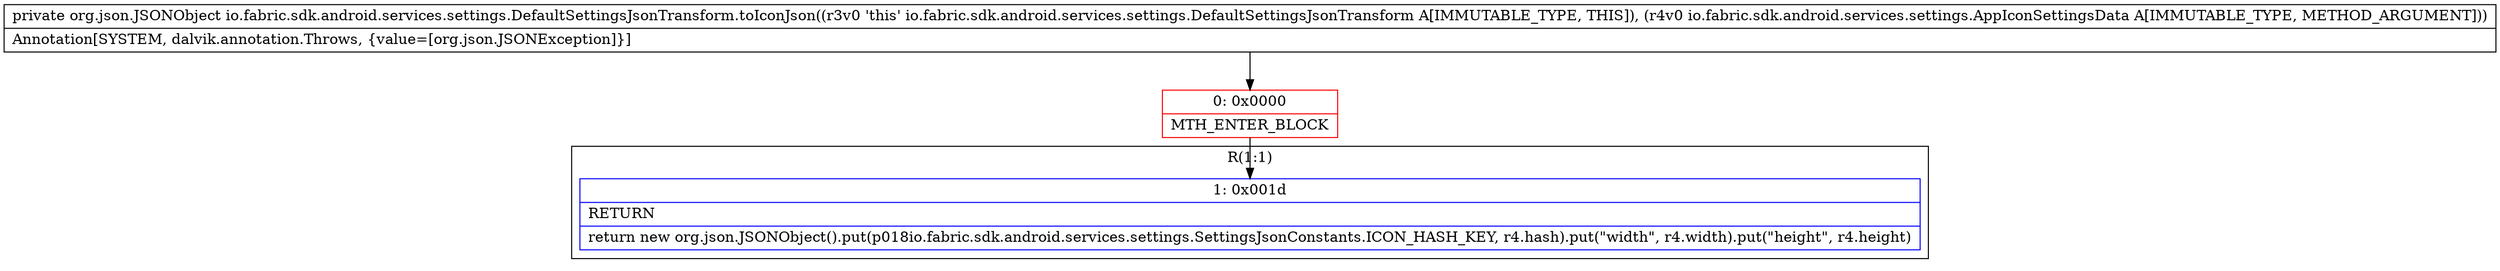 digraph "CFG forio.fabric.sdk.android.services.settings.DefaultSettingsJsonTransform.toIconJson(Lio\/fabric\/sdk\/android\/services\/settings\/AppIconSettingsData;)Lorg\/json\/JSONObject;" {
subgraph cluster_Region_1592244869 {
label = "R(1:1)";
node [shape=record,color=blue];
Node_1 [shape=record,label="{1\:\ 0x001d|RETURN\l|return new org.json.JSONObject().put(p018io.fabric.sdk.android.services.settings.SettingsJsonConstants.ICON_HASH_KEY, r4.hash).put(\"width\", r4.width).put(\"height\", r4.height)\l}"];
}
Node_0 [shape=record,color=red,label="{0\:\ 0x0000|MTH_ENTER_BLOCK\l}"];
MethodNode[shape=record,label="{private org.json.JSONObject io.fabric.sdk.android.services.settings.DefaultSettingsJsonTransform.toIconJson((r3v0 'this' io.fabric.sdk.android.services.settings.DefaultSettingsJsonTransform A[IMMUTABLE_TYPE, THIS]), (r4v0 io.fabric.sdk.android.services.settings.AppIconSettingsData A[IMMUTABLE_TYPE, METHOD_ARGUMENT]))  | Annotation[SYSTEM, dalvik.annotation.Throws, \{value=[org.json.JSONException]\}]\l}"];
MethodNode -> Node_0;
Node_0 -> Node_1;
}

